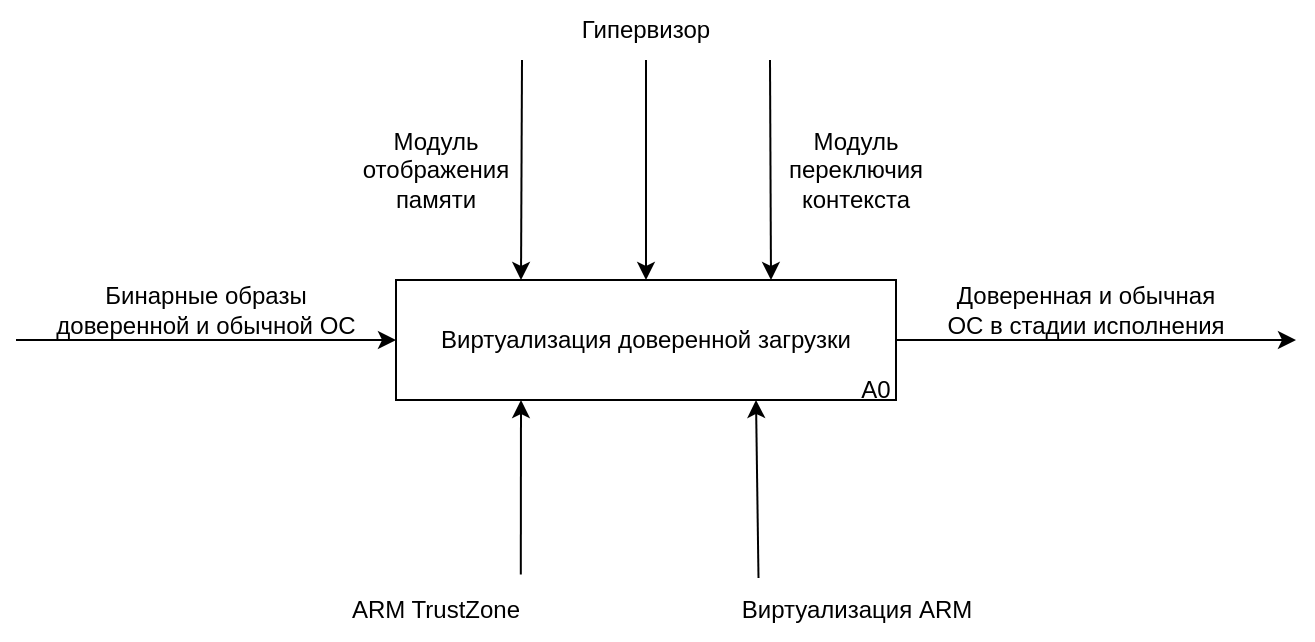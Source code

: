 <mxfile version="24.2.1" type="device" pages="2">
  <diagram name="Page-1" id="Y3ocbVgS3l6psxrAQHQH">
    <mxGraphModel dx="813" dy="449" grid="1" gridSize="10" guides="1" tooltips="1" connect="1" arrows="1" fold="1" page="1" pageScale="1" pageWidth="850" pageHeight="1100" math="0" shadow="0">
      <root>
        <mxCell id="0" />
        <mxCell id="1" parent="0" />
        <mxCell id="77lb82gPrRIhYGMgJ5H1-16" value="" style="endArrow=classic;html=1;rounded=0;entryX=0.5;entryY=0;entryDx=0;entryDy=0;" edge="1" parent="1" target="77lb82gPrRIhYGMgJ5H1-1">
          <mxGeometry width="50" height="50" relative="1" as="geometry">
            <mxPoint x="485" y="80" as="sourcePoint" />
            <mxPoint x="470" y="140" as="targetPoint" />
          </mxGeometry>
        </mxCell>
        <mxCell id="77lb82gPrRIhYGMgJ5H1-1" value="Виртуализация доверенной загрузки" style="rounded=0;whiteSpace=wrap;html=1;" vertex="1" parent="1">
          <mxGeometry x="360" y="190" width="250" height="60" as="geometry" />
        </mxCell>
        <mxCell id="77lb82gPrRIhYGMgJ5H1-2" value="" style="endArrow=classic;html=1;rounded=0;entryX=0;entryY=0.5;entryDx=0;entryDy=0;" edge="1" parent="1" target="77lb82gPrRIhYGMgJ5H1-1">
          <mxGeometry width="50" height="50" relative="1" as="geometry">
            <mxPoint x="170" y="220" as="sourcePoint" />
            <mxPoint x="450" y="200" as="targetPoint" />
          </mxGeometry>
        </mxCell>
        <mxCell id="77lb82gPrRIhYGMgJ5H1-5" value="" style="endArrow=classic;html=1;rounded=0;exitX=1;exitY=0.5;exitDx=0;exitDy=0;" edge="1" parent="1" source="77lb82gPrRIhYGMgJ5H1-1">
          <mxGeometry width="50" height="50" relative="1" as="geometry">
            <mxPoint x="400" y="250" as="sourcePoint" />
            <mxPoint x="810" y="220" as="targetPoint" />
          </mxGeometry>
        </mxCell>
        <mxCell id="77lb82gPrRIhYGMgJ5H1-6" value="Бинарные образы доверенной и обычной ОС" style="text;html=1;align=center;verticalAlign=middle;whiteSpace=wrap;rounded=0;" vertex="1" parent="1">
          <mxGeometry x="180" y="190" width="170" height="30" as="geometry" />
        </mxCell>
        <mxCell id="77lb82gPrRIhYGMgJ5H1-10" value="Модуль переключия контекста" style="text;html=1;align=center;verticalAlign=middle;whiteSpace=wrap;rounded=0;" vertex="1" parent="1">
          <mxGeometry x="560" y="120" width="60" height="30" as="geometry" />
        </mxCell>
        <mxCell id="77lb82gPrRIhYGMgJ5H1-13" value="Модуль отображения памяти" style="text;html=1;align=center;verticalAlign=middle;whiteSpace=wrap;rounded=0;" vertex="1" parent="1">
          <mxGeometry x="335" y="120" width="90" height="30" as="geometry" />
        </mxCell>
        <mxCell id="77lb82gPrRIhYGMgJ5H1-15" value="" style="endArrow=classic;html=1;rounded=0;entryX=0.25;entryY=0;entryDx=0;entryDy=0;" edge="1" parent="1" target="77lb82gPrRIhYGMgJ5H1-1">
          <mxGeometry width="50" height="50" relative="1" as="geometry">
            <mxPoint x="423" y="80" as="sourcePoint" />
            <mxPoint x="460" y="250" as="targetPoint" />
          </mxGeometry>
        </mxCell>
        <mxCell id="77lb82gPrRIhYGMgJ5H1-17" value="" style="endArrow=classic;html=1;rounded=0;entryX=0.75;entryY=0;entryDx=0;entryDy=0;" edge="1" parent="1" target="77lb82gPrRIhYGMgJ5H1-1">
          <mxGeometry width="50" height="50" relative="1" as="geometry">
            <mxPoint x="547" y="80" as="sourcePoint" />
            <mxPoint x="470" y="140" as="targetPoint" />
          </mxGeometry>
        </mxCell>
        <mxCell id="77lb82gPrRIhYGMgJ5H1-9" value="Гипервизор" style="text;html=1;align=center;verticalAlign=middle;whiteSpace=wrap;rounded=0;" vertex="1" parent="1">
          <mxGeometry x="455" y="50" width="60" height="30" as="geometry" />
        </mxCell>
        <mxCell id="77lb82gPrRIhYGMgJ5H1-18" value="" style="endArrow=classic;html=1;rounded=0;entryX=0.25;entryY=1;entryDx=0;entryDy=0;exitX=0.924;exitY=-0.09;exitDx=0;exitDy=0;exitPerimeter=0;" edge="1" parent="1" source="77lb82gPrRIhYGMgJ5H1-21" target="77lb82gPrRIhYGMgJ5H1-1">
          <mxGeometry width="50" height="50" relative="1" as="geometry">
            <mxPoint x="423" y="330" as="sourcePoint" />
            <mxPoint x="500" y="240" as="targetPoint" />
          </mxGeometry>
        </mxCell>
        <mxCell id="77lb82gPrRIhYGMgJ5H1-19" value="" style="endArrow=classic;html=1;rounded=0;entryX=0.25;entryY=1;entryDx=0;entryDy=0;exitX=0.11;exitY=-0.033;exitDx=0;exitDy=0;exitPerimeter=0;" edge="1" parent="1" source="77lb82gPrRIhYGMgJ5H1-22">
          <mxGeometry width="50" height="50" relative="1" as="geometry">
            <mxPoint x="540" y="330" as="sourcePoint" />
            <mxPoint x="540" y="250" as="targetPoint" />
          </mxGeometry>
        </mxCell>
        <mxCell id="77lb82gPrRIhYGMgJ5H1-21" value="ARM TrustZone" style="text;html=1;align=center;verticalAlign=middle;whiteSpace=wrap;rounded=0;" vertex="1" parent="1">
          <mxGeometry x="330" y="340" width="100" height="30" as="geometry" />
        </mxCell>
        <mxCell id="77lb82gPrRIhYGMgJ5H1-22" value="Виртуализация ARM" style="text;html=1;align=center;verticalAlign=middle;whiteSpace=wrap;rounded=0;" vertex="1" parent="1">
          <mxGeometry x="527.5" y="340" width="125" height="30" as="geometry" />
        </mxCell>
        <mxCell id="77lb82gPrRIhYGMgJ5H1-24" value="Доверенная и обычная ОС в стадии исполнения" style="text;html=1;align=center;verticalAlign=middle;whiteSpace=wrap;rounded=0;" vertex="1" parent="1">
          <mxGeometry x="630" y="190" width="150" height="30" as="geometry" />
        </mxCell>
        <mxCell id="-15ByYptto8oTOYKmKo9-1" value="A0" style="text;html=1;align=center;verticalAlign=middle;whiteSpace=wrap;rounded=0;" vertex="1" parent="1">
          <mxGeometry x="570" y="230" width="60" height="30" as="geometry" />
        </mxCell>
      </root>
    </mxGraphModel>
  </diagram>
  <diagram id="wUQfvtSm14p-lbqcRpjS" name="Page-2">
    <mxGraphModel dx="3555" dy="1963" grid="1" gridSize="10" guides="1" tooltips="1" connect="1" arrows="1" fold="1" page="1" pageScale="1" pageWidth="850" pageHeight="1100" math="0" shadow="0">
      <root>
        <mxCell id="0" />
        <mxCell id="1" parent="0" />
        <mxCell id="kfZHU7LY8y-G7j_mRPj0-1" value="Создать доверенную и соответствующую ей гостевую виртуальную машину" style="rounded=0;whiteSpace=wrap;html=1;" vertex="1" parent="1">
          <mxGeometry x="180" y="250" width="260" height="90" as="geometry" />
        </mxCell>
        <mxCell id="kfZHU7LY8y-G7j_mRPj0-5" value="Зарегистрировать созданные виртуальные машины в модуле переключения контекста" style="rounded=0;whiteSpace=wrap;html=1;" vertex="1" parent="1">
          <mxGeometry x="590" y="360" width="260" height="90" as="geometry" />
        </mxCell>
        <mxCell id="ONyhv8IDZoXMDrdKtbyr-1" value="Перенести таблицы страниц виртуальных машин из пространства гипервизора в модуль отображения памяти" style="rounded=0;whiteSpace=wrap;html=1;" vertex="1" parent="1">
          <mxGeometry x="1020" y="485" width="260" height="90" as="geometry" />
        </mxCell>
        <mxCell id="pvA0m7uCWIuGmiLYwaB_-1" value="Посчитать и сравнить контрольную сумму доверенной и обычной ОС" style="rounded=0;whiteSpace=wrap;html=1;" vertex="1" parent="1">
          <mxGeometry x="1470" y="600" width="260" height="90" as="geometry" />
        </mxCell>
        <mxCell id="pvA0m7uCWIuGmiLYwaB_-2" value="Создать соответсвие между виртуальными машинами и ОС" style="rounded=0;whiteSpace=wrap;html=1;" vertex="1" parent="1">
          <mxGeometry x="1920" y="740" width="260" height="90" as="geometry" />
        </mxCell>
        <mxCell id="pvA0m7uCWIuGmiLYwaB_-4" value="" style="endArrow=classic;html=1;rounded=0;entryX=0.5;entryY=0;entryDx=0;entryDy=0;" edge="1" parent="1" target="kfZHU7LY8y-G7j_mRPj0-1">
          <mxGeometry width="50" height="50" relative="1" as="geometry">
            <mxPoint x="310" y="150" as="sourcePoint" />
            <mxPoint x="880" y="450" as="targetPoint" />
          </mxGeometry>
        </mxCell>
        <mxCell id="pvA0m7uCWIuGmiLYwaB_-5" value="Гипервизор" style="text;html=1;align=center;verticalAlign=middle;whiteSpace=wrap;rounded=0;" vertex="1" parent="1">
          <mxGeometry x="280" y="120" width="60" height="30" as="geometry" />
        </mxCell>
        <mxCell id="pvA0m7uCWIuGmiLYwaB_-6" value="" style="endArrow=classic;html=1;rounded=0;entryX=0.5;entryY=0;entryDx=0;entryDy=0;" edge="1" parent="1">
          <mxGeometry width="50" height="50" relative="1" as="geometry">
            <mxPoint x="720" y="260" as="sourcePoint" />
            <mxPoint x="720" y="360" as="targetPoint" />
          </mxGeometry>
        </mxCell>
        <mxCell id="pvA0m7uCWIuGmiLYwaB_-7" value="Модуль переключения контекста" style="text;html=1;align=center;verticalAlign=middle;whiteSpace=wrap;rounded=0;" vertex="1" parent="1">
          <mxGeometry x="650" y="220" width="140" height="30" as="geometry" />
        </mxCell>
        <mxCell id="pvA0m7uCWIuGmiLYwaB_-8" value="" style="endArrow=classic;html=1;rounded=0;entryX=0.5;entryY=0;entryDx=0;entryDy=0;" edge="1" parent="1">
          <mxGeometry width="50" height="50" relative="1" as="geometry">
            <mxPoint x="1149.47" y="385" as="sourcePoint" />
            <mxPoint x="1149.47" y="485" as="targetPoint" />
          </mxGeometry>
        </mxCell>
        <mxCell id="pvA0m7uCWIuGmiLYwaB_-9" value="Модуль отображения памяти" style="text;html=1;align=center;verticalAlign=middle;whiteSpace=wrap;rounded=0;" vertex="1" parent="1">
          <mxGeometry x="1080" y="350" width="140" height="30" as="geometry" />
        </mxCell>
        <mxCell id="pvA0m7uCWIuGmiLYwaB_-10" value="" style="endArrow=classic;html=1;rounded=0;entryX=-0.004;entryY=0.6;entryDx=0;entryDy=0;entryPerimeter=0;" edge="1" parent="1" target="pvA0m7uCWIuGmiLYwaB_-1">
          <mxGeometry width="50" height="50" relative="1" as="geometry">
            <mxPoint x="1300" y="654" as="sourcePoint" />
            <mxPoint x="1280" y="580" as="targetPoint" />
          </mxGeometry>
        </mxCell>
        <mxCell id="FvMOY4_IT1NegRj11d-C-1" value="Бинарные образы доверенной и обычной ОС" style="text;html=1;align=center;verticalAlign=middle;whiteSpace=wrap;rounded=0;" vertex="1" parent="1">
          <mxGeometry x="1300" y="660" width="170" height="30" as="geometry" />
        </mxCell>
        <mxCell id="FvMOY4_IT1NegRj11d-C-2" value="" style="endArrow=classic;html=1;rounded=0;entryX=0;entryY=0.5;entryDx=0;entryDy=0;" edge="1" parent="1" target="kfZHU7LY8y-G7j_mRPj0-1">
          <mxGeometry width="50" height="50" relative="1" as="geometry">
            <mxPoint x="50" y="295" as="sourcePoint" />
            <mxPoint x="810" y="390" as="targetPoint" />
          </mxGeometry>
        </mxCell>
        <mxCell id="FvMOY4_IT1NegRj11d-C-3" value="" style="endArrow=classic;html=1;rounded=0;exitX=1;exitY=0.5;exitDx=0;exitDy=0;entryX=0;entryY=0.5;entryDx=0;entryDy=0;" edge="1" parent="1" source="kfZHU7LY8y-G7j_mRPj0-1" target="kfZHU7LY8y-G7j_mRPj0-5">
          <mxGeometry width="50" height="50" relative="1" as="geometry">
            <mxPoint x="650" y="430" as="sourcePoint" />
            <mxPoint x="700" y="380" as="targetPoint" />
            <Array as="points">
              <mxPoint x="480" y="295" />
              <mxPoint x="480" y="360" />
              <mxPoint x="480" y="405" />
            </Array>
          </mxGeometry>
        </mxCell>
        <mxCell id="FvMOY4_IT1NegRj11d-C-4" value="Виртуальные машины" style="text;html=1;align=center;verticalAlign=middle;whiteSpace=wrap;rounded=0;" vertex="1" parent="1">
          <mxGeometry x="510" y="370" width="60" height="30" as="geometry" />
        </mxCell>
        <mxCell id="bG4pTE1Fzi18qttC4dSs-1" value="" style="endArrow=classic;html=1;rounded=0;exitX=1;exitY=0.5;exitDx=0;exitDy=0;entryX=0;entryY=0.5;entryDx=0;entryDy=0;" edge="1" parent="1" source="kfZHU7LY8y-G7j_mRPj0-5" target="ONyhv8IDZoXMDrdKtbyr-1">
          <mxGeometry width="50" height="50" relative="1" as="geometry">
            <mxPoint x="930" y="460" as="sourcePoint" />
            <mxPoint x="980" y="410" as="targetPoint" />
            <Array as="points">
              <mxPoint x="880" y="405" />
              <mxPoint x="880" y="530" />
            </Array>
          </mxGeometry>
        </mxCell>
        <mxCell id="bG4pTE1Fzi18qttC4dSs-2" value="Зарегистрированные ВМ" style="text;html=1;align=center;verticalAlign=middle;whiteSpace=wrap;rounded=0;" vertex="1" parent="1">
          <mxGeometry x="880" y="490" width="140" height="30" as="geometry" />
        </mxCell>
        <mxCell id="bG4pTE1Fzi18qttC4dSs-4" value="" style="endArrow=classic;html=1;rounded=0;exitX=1;exitY=0.25;exitDx=0;exitDy=0;entryX=-0.005;entryY=0.307;entryDx=0;entryDy=0;entryPerimeter=0;" edge="1" parent="1" source="pvA0m7uCWIuGmiLYwaB_-1" target="pvA0m7uCWIuGmiLYwaB_-2">
          <mxGeometry width="50" height="50" relative="1" as="geometry">
            <mxPoint x="1530" y="640" as="sourcePoint" />
            <mxPoint x="1580" y="590" as="targetPoint" />
            <Array as="points">
              <mxPoint x="1770" y="623" />
              <mxPoint x="1770" y="767" />
            </Array>
          </mxGeometry>
        </mxCell>
        <mxCell id="8OOEJHGuzfShlJ0ki89z-1" value="" style="endArrow=classic;html=1;rounded=0;exitX=1;exitY=0.5;exitDx=0;exitDy=0;" edge="1" parent="1" source="pvA0m7uCWIuGmiLYwaB_-2">
          <mxGeometry width="50" height="50" relative="1" as="geometry">
            <mxPoint x="1950" y="730" as="sourcePoint" />
            <mxPoint x="2360" y="785" as="targetPoint" />
          </mxGeometry>
        </mxCell>
        <mxCell id="8OOEJHGuzfShlJ0ki89z-2" value="Доверенная и обычная ОС в стадии исполнения" style="text;html=1;align=center;verticalAlign=middle;whiteSpace=wrap;rounded=0;" vertex="1" parent="1">
          <mxGeometry x="2200" y="750" width="150" height="30" as="geometry" />
        </mxCell>
        <mxCell id="8OOEJHGuzfShlJ0ki89z-3" value="" style="endArrow=classic;html=1;rounded=0;exitX=1;exitY=0.5;exitDx=0;exitDy=0;entryX=0;entryY=0.25;entryDx=0;entryDy=0;" edge="1" parent="1" source="ONyhv8IDZoXMDrdKtbyr-1" target="pvA0m7uCWIuGmiLYwaB_-1">
          <mxGeometry width="50" height="50" relative="1" as="geometry">
            <mxPoint x="1220" y="710" as="sourcePoint" />
            <mxPoint x="1270" y="660" as="targetPoint" />
            <Array as="points">
              <mxPoint x="1300" y="530" />
              <mxPoint x="1300" y="580" />
              <mxPoint x="1300" y="623" />
            </Array>
          </mxGeometry>
        </mxCell>
        <mxCell id="8OOEJHGuzfShlJ0ki89z-4" value="Зарегистрированные ВМ" style="text;html=1;align=center;verticalAlign=middle;whiteSpace=wrap;rounded=0;" vertex="1" parent="1">
          <mxGeometry x="1315" y="590" width="140" height="30" as="geometry" />
        </mxCell>
        <mxCell id="8OOEJHGuzfShlJ0ki89z-6" value="" style="endArrow=classic;html=1;rounded=0;exitX=1;exitY=0.75;exitDx=0;exitDy=0;entryX=-0.004;entryY=0.782;entryDx=0;entryDy=0;entryPerimeter=0;" edge="1" parent="1" source="pvA0m7uCWIuGmiLYwaB_-1" target="pvA0m7uCWIuGmiLYwaB_-2">
          <mxGeometry width="50" height="50" relative="1" as="geometry">
            <mxPoint x="1810" y="710" as="sourcePoint" />
            <mxPoint x="1860" y="670" as="targetPoint" />
            <Array as="points">
              <mxPoint x="1750" y="668" />
              <mxPoint x="1750" y="810" />
            </Array>
          </mxGeometry>
        </mxCell>
        <mxCell id="8OOEJHGuzfShlJ0ki89z-7" value="Зарегистрированные ВМ" style="text;html=1;align=center;verticalAlign=middle;whiteSpace=wrap;rounded=0;" vertex="1" parent="1">
          <mxGeometry x="1810" y="740" width="60" height="30" as="geometry" />
        </mxCell>
        <mxCell id="8OOEJHGuzfShlJ0ki89z-8" value="Образы ОС загруженные в память" style="text;html=1;align=center;verticalAlign=middle;whiteSpace=wrap;rounded=0;" vertex="1" parent="1">
          <mxGeometry x="1760" y="780" width="150" height="30" as="geometry" />
        </mxCell>
        <mxCell id="U2YJhpC--L2ecNr26rCo-1" value="A1" style="text;html=1;align=center;verticalAlign=middle;whiteSpace=wrap;rounded=0;" vertex="1" parent="1">
          <mxGeometry x="400" y="320" width="60" height="30" as="geometry" />
        </mxCell>
        <mxCell id="U2YJhpC--L2ecNr26rCo-2" value="A2" style="text;html=1;align=center;verticalAlign=middle;whiteSpace=wrap;rounded=0;" vertex="1" parent="1">
          <mxGeometry x="810" y="430" width="60" height="30" as="geometry" />
        </mxCell>
        <mxCell id="U2YJhpC--L2ecNr26rCo-3" value="A3" style="text;html=1;align=center;verticalAlign=middle;whiteSpace=wrap;rounded=0;" vertex="1" parent="1">
          <mxGeometry x="1240" y="550" width="60" height="30" as="geometry" />
        </mxCell>
        <mxCell id="U2YJhpC--L2ecNr26rCo-4" value="A4" style="text;html=1;align=center;verticalAlign=middle;whiteSpace=wrap;rounded=0;" vertex="1" parent="1">
          <mxGeometry x="1690" y="670" width="60" height="30" as="geometry" />
        </mxCell>
        <mxCell id="U2YJhpC--L2ecNr26rCo-5" value="A5" style="text;html=1;align=center;verticalAlign=middle;whiteSpace=wrap;rounded=0;" vertex="1" parent="1">
          <mxGeometry x="2140" y="810" width="60" height="30" as="geometry" />
        </mxCell>
        <mxCell id="AVq0s6Iw3UPn4nIOLY6h-2" value="" style="endArrow=classic;html=1;rounded=0;entryX=0.5;entryY=1;entryDx=0;entryDy=0;" edge="1" parent="1" target="kfZHU7LY8y-G7j_mRPj0-1">
          <mxGeometry width="50" height="50" relative="1" as="geometry">
            <mxPoint x="310" y="450" as="sourcePoint" />
            <mxPoint x="920" y="460" as="targetPoint" />
          </mxGeometry>
        </mxCell>
        <mxCell id="Hbg_lCNhTEe1f3aaQytd-1" value="Виртуализация ARM" style="text;html=1;align=center;verticalAlign=middle;whiteSpace=wrap;rounded=0;" vertex="1" parent="1">
          <mxGeometry x="260" y="460" width="100" height="30" as="geometry" />
        </mxCell>
        <mxCell id="Hbg_lCNhTEe1f3aaQytd-2" value="" style="endArrow=classic;html=1;rounded=0;entryX=0.5;entryY=1;entryDx=0;entryDy=0;" edge="1" parent="1" target="kfZHU7LY8y-G7j_mRPj0-5">
          <mxGeometry width="50" height="50" relative="1" as="geometry">
            <mxPoint x="720" y="550" as="sourcePoint" />
            <mxPoint x="920" y="460" as="targetPoint" />
          </mxGeometry>
        </mxCell>
        <mxCell id="Hbg_lCNhTEe1f3aaQytd-3" value="ARM TrustZone" style="text;html=1;align=center;verticalAlign=middle;whiteSpace=wrap;rounded=0;" vertex="1" parent="1">
          <mxGeometry x="670" y="550" width="100" height="30" as="geometry" />
        </mxCell>
        <mxCell id="Hbg_lCNhTEe1f3aaQytd-4" value="" style="endArrow=classic;html=1;rounded=0;entryX=0.5;entryY=1;entryDx=0;entryDy=0;" edge="1" parent="1">
          <mxGeometry width="50" height="50" relative="1" as="geometry">
            <mxPoint x="1149.47" y="675" as="sourcePoint" />
            <mxPoint x="1149.47" y="575" as="targetPoint" />
          </mxGeometry>
        </mxCell>
        <mxCell id="Hbg_lCNhTEe1f3aaQytd-5" value="ARM TrustZone" style="text;html=1;align=center;verticalAlign=middle;whiteSpace=wrap;rounded=0;" vertex="1" parent="1">
          <mxGeometry x="1100" y="680" width="100" height="30" as="geometry" />
        </mxCell>
        <mxCell id="Hbg_lCNhTEe1f3aaQytd-6" value="" style="endArrow=classic;html=1;rounded=0;entryX=0.5;entryY=0;entryDx=0;entryDy=0;" edge="1" parent="1">
          <mxGeometry width="50" height="50" relative="1" as="geometry">
            <mxPoint x="2050" y="640" as="sourcePoint" />
            <mxPoint x="2050" y="740" as="targetPoint" />
          </mxGeometry>
        </mxCell>
        <mxCell id="Hbg_lCNhTEe1f3aaQytd-7" value="Модуль переключения контекста" style="text;html=1;align=center;verticalAlign=middle;whiteSpace=wrap;rounded=0;" vertex="1" parent="1">
          <mxGeometry x="1980" y="600" width="140" height="30" as="geometry" />
        </mxCell>
        <mxCell id="Hbg_lCNhTEe1f3aaQytd-9" value="" style="endArrow=classic;html=1;rounded=0;entryX=0.5;entryY=1;entryDx=0;entryDy=0;" edge="1" parent="1">
          <mxGeometry width="50" height="50" relative="1" as="geometry">
            <mxPoint x="2049.47" y="930" as="sourcePoint" />
            <mxPoint x="2049.47" y="830" as="targetPoint" />
          </mxGeometry>
        </mxCell>
        <mxCell id="Hbg_lCNhTEe1f3aaQytd-10" value="ARM TrustZone" style="text;html=1;align=center;verticalAlign=middle;whiteSpace=wrap;rounded=0;" vertex="1" parent="1">
          <mxGeometry x="2000" y="935" width="100" height="30" as="geometry" />
        </mxCell>
      </root>
    </mxGraphModel>
  </diagram>
</mxfile>
